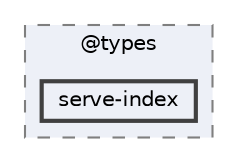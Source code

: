 digraph "pkiclassroomrescheduler/src/main/frontend/node_modules/@types/serve-index"
{
 // LATEX_PDF_SIZE
  bgcolor="transparent";
  edge [fontname=Helvetica,fontsize=10,labelfontname=Helvetica,labelfontsize=10];
  node [fontname=Helvetica,fontsize=10,shape=box,height=0.2,width=0.4];
  compound=true
  subgraph clusterdir_4e994157bc6d0b5f80f6b9b3b1e8b410 {
    graph [ bgcolor="#edf0f7", pencolor="grey50", label="@types", fontname=Helvetica,fontsize=10 style="filled,dashed", URL="dir_4e994157bc6d0b5f80f6b9b3b1e8b410.html",tooltip=""]
  dir_ee55112222647b7a4d4377ba1debad67 [label="serve-index", fillcolor="#edf0f7", color="grey25", style="filled,bold", URL="dir_ee55112222647b7a4d4377ba1debad67.html",tooltip=""];
  }
}
